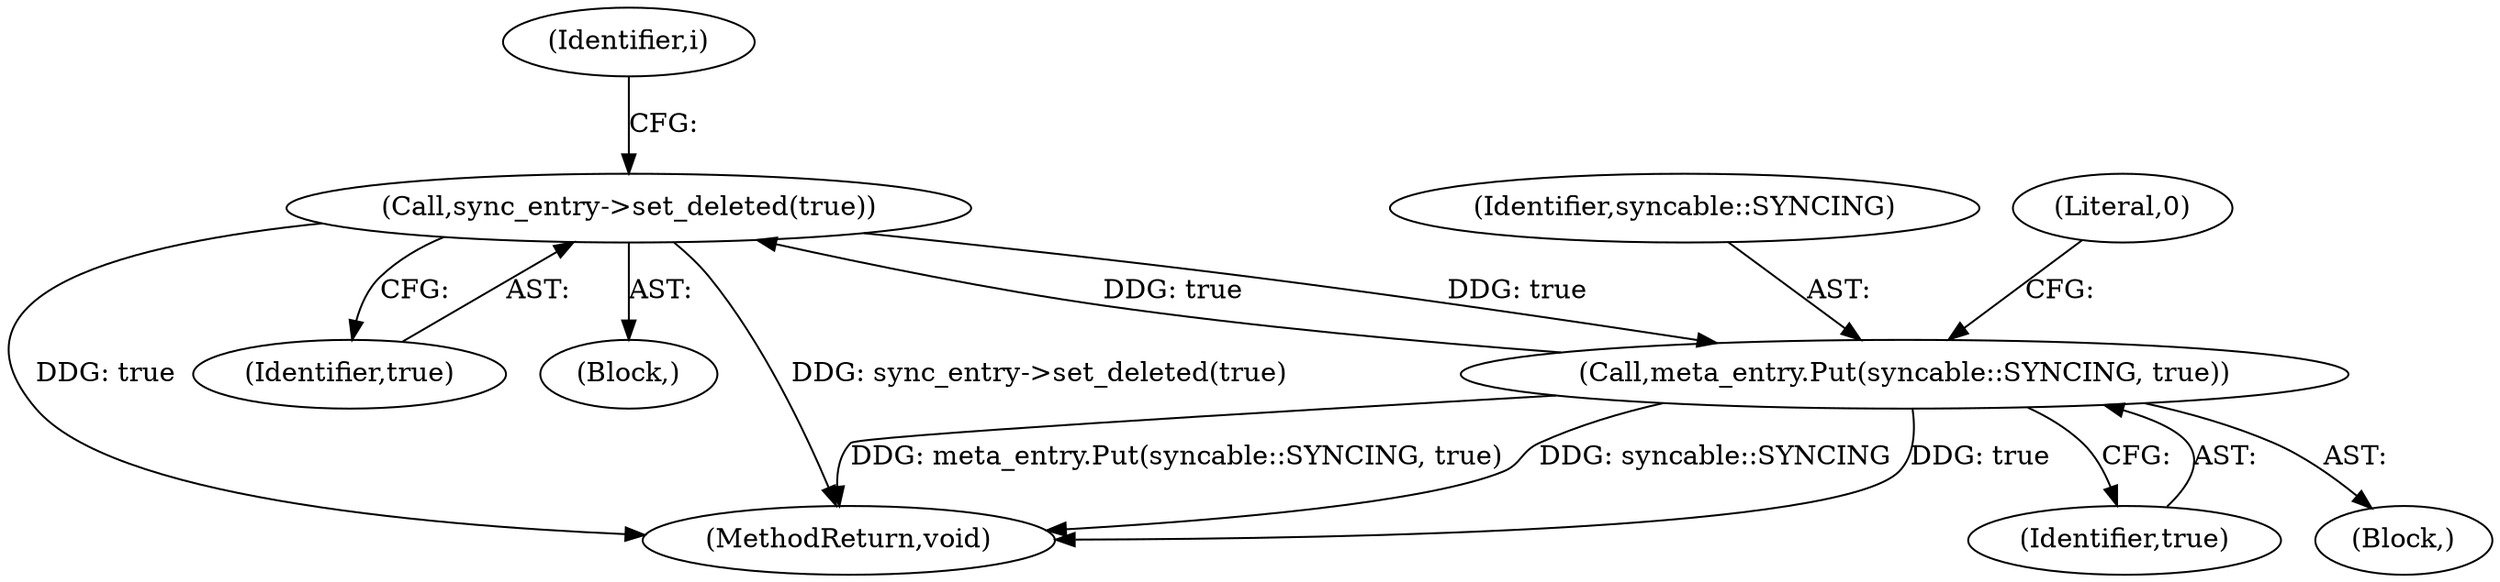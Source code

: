 digraph "0_Chrome_19190765882e272a6a2162c89acdb29110f7e3cf@API" {
"1000272" [label="(Call,sync_entry->set_deleted(true))"];
"1000155" [label="(Call,meta_entry.Put(syncable::SYNCING, true))"];
"1000272" [label="(Call,sync_entry->set_deleted(true))"];
"1000156" [label="(Identifier,syncable::SYNCING)"];
"1000271" [label="(Block,)"];
"1000349" [label="(MethodReturn,void)"];
"1000272" [label="(Call,sync_entry->set_deleted(true))"];
"1000136" [label="(Identifier,i)"];
"1000273" [label="(Identifier,true)"];
"1000157" [label="(Identifier,true)"];
"1000161" [label="(Literal,0)"];
"1000137" [label="(Block,)"];
"1000155" [label="(Call,meta_entry.Put(syncable::SYNCING, true))"];
"1000272" -> "1000271"  [label="AST: "];
"1000272" -> "1000273"  [label="CFG: "];
"1000273" -> "1000272"  [label="AST: "];
"1000136" -> "1000272"  [label="CFG: "];
"1000272" -> "1000349"  [label="DDG: true"];
"1000272" -> "1000349"  [label="DDG: sync_entry->set_deleted(true)"];
"1000272" -> "1000155"  [label="DDG: true"];
"1000155" -> "1000272"  [label="DDG: true"];
"1000155" -> "1000137"  [label="AST: "];
"1000155" -> "1000157"  [label="CFG: "];
"1000156" -> "1000155"  [label="AST: "];
"1000157" -> "1000155"  [label="AST: "];
"1000161" -> "1000155"  [label="CFG: "];
"1000155" -> "1000349"  [label="DDG: true"];
"1000155" -> "1000349"  [label="DDG: meta_entry.Put(syncable::SYNCING, true)"];
"1000155" -> "1000349"  [label="DDG: syncable::SYNCING"];
}
